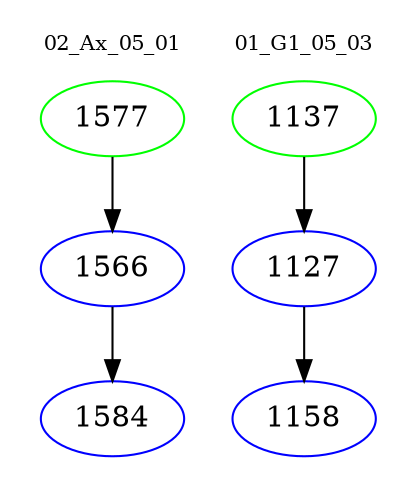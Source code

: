 digraph{
subgraph cluster_0 {
color = white
label = "02_Ax_05_01";
fontsize=10;
T0_1577 [label="1577", color="green"]
T0_1577 -> T0_1566 [color="black"]
T0_1566 [label="1566", color="blue"]
T0_1566 -> T0_1584 [color="black"]
T0_1584 [label="1584", color="blue"]
}
subgraph cluster_1 {
color = white
label = "01_G1_05_03";
fontsize=10;
T1_1137 [label="1137", color="green"]
T1_1137 -> T1_1127 [color="black"]
T1_1127 [label="1127", color="blue"]
T1_1127 -> T1_1158 [color="black"]
T1_1158 [label="1158", color="blue"]
}
}

